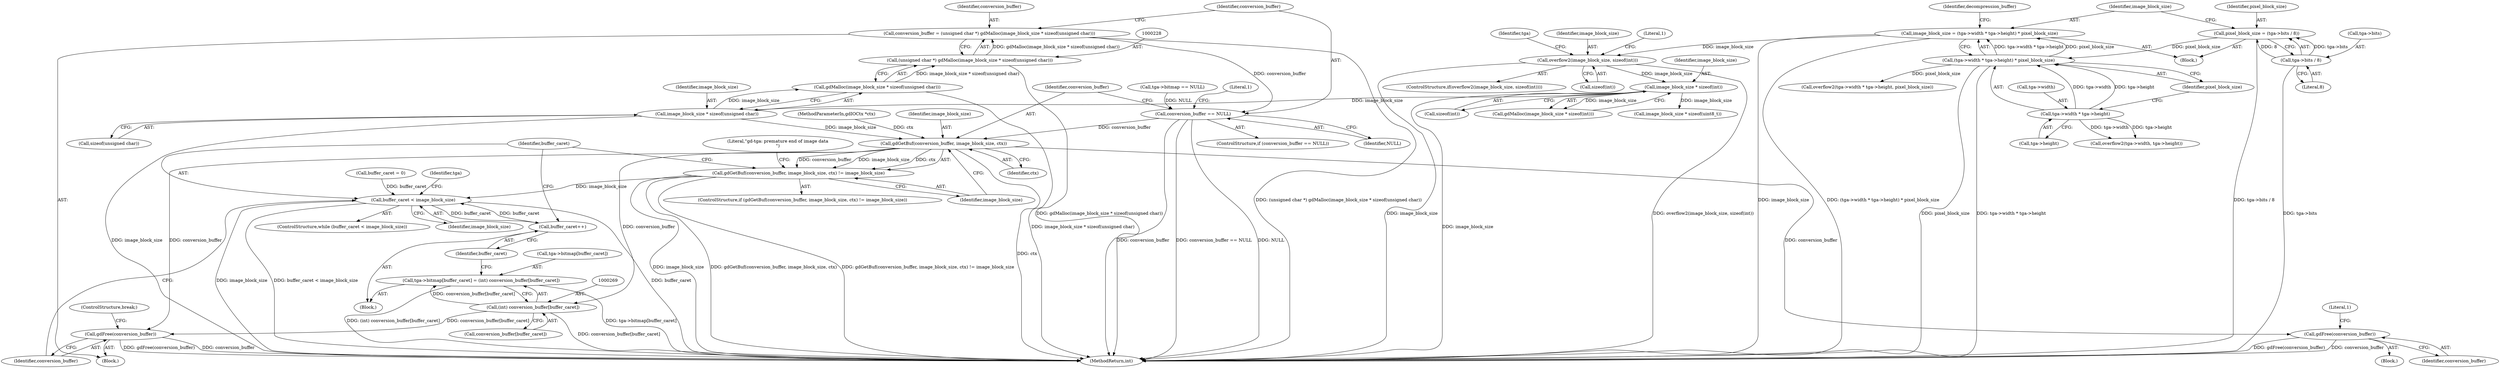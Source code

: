 digraph "0_libgd_01c61f8ab110a77ae64b5ca67c244c728c506f03@integer" {
"1000225" [label="(Call,conversion_buffer = (unsigned char *) gdMalloc(image_block_size * sizeof(unsigned char)))"];
"1000227" [label="(Call,(unsigned char *) gdMalloc(image_block_size * sizeof(unsigned char)))"];
"1000229" [label="(Call,gdMalloc(image_block_size * sizeof(unsigned char)))"];
"1000230" [label="(Call,image_block_size * sizeof(unsigned char))"];
"1000206" [label="(Call,image_block_size * sizeof(int))"];
"1000176" [label="(Call,overflow2(image_block_size, sizeof(int)))"];
"1000117" [label="(Call,image_block_size = (tga->width * tga->height) * pixel_block_size)"];
"1000119" [label="(Call,(tga->width * tga->height) * pixel_block_size)"];
"1000120" [label="(Call,tga->width * tga->height)"];
"1000109" [label="(Call,pixel_block_size = (tga->bits / 8))"];
"1000111" [label="(Call,tga->bits / 8)"];
"1000235" [label="(Call,conversion_buffer == NULL)"];
"1000244" [label="(Call,gdGetBuf(conversion_buffer, image_block_size, ctx))"];
"1000243" [label="(Call,gdGetBuf(conversion_buffer, image_block_size, ctx) != image_block_size)"];
"1000258" [label="(Call,buffer_caret < image_block_size)"];
"1000273" [label="(Call,buffer_caret++)"];
"1000252" [label="(Call,gdFree(conversion_buffer))"];
"1000268" [label="(Call,(int) conversion_buffer[buffer_caret])"];
"1000262" [label="(Call,tga->bitmap[buffer_caret] = (int) conversion_buffer[buffer_caret])"];
"1000275" [label="(Call,gdFree(conversion_buffer))"];
"1000242" [label="(ControlStructure,if (gdGetBuf(conversion_buffer, image_block_size, ctx) != image_block_size))"];
"1000188" [label="(Identifier,tga)"];
"1000175" [label="(ControlStructure,if(overflow2(image_block_size, sizeof(int))))"];
"1000243" [label="(Call,gdGetBuf(conversion_buffer, image_block_size, ctx) != image_block_size)"];
"1000247" [label="(Identifier,ctx)"];
"1000258" [label="(Call,buffer_caret < image_block_size)"];
"1000246" [label="(Identifier,image_block_size)"];
"1000257" [label="(ControlStructure,while (buffer_caret < image_block_size))"];
"1000232" [label="(Call,sizeof(unsigned char))"];
"1000177" [label="(Identifier,image_block_size)"];
"1000273" [label="(Call,buffer_caret++)"];
"1000223" [label="(Block,)"];
"1000130" [label="(Identifier,decompression_buffer)"];
"1000252" [label="(Call,gdFree(conversion_buffer))"];
"1000478" [label="(MethodReturn,int)"];
"1000137" [label="(Call,buffer_caret = 0)"];
"1000249" [label="(Block,)"];
"1000256" [label="(Literal,1)"];
"1000270" [label="(Call,conversion_buffer[buffer_caret])"];
"1000206" [label="(Call,image_block_size * sizeof(int))"];
"1000225" [label="(Call,conversion_buffer = (unsigned char *) gdMalloc(image_block_size * sizeof(unsigned char)))"];
"1000205" [label="(Call,gdMalloc(image_block_size * sizeof(int)))"];
"1000284" [label="(Call,image_block_size * sizeof(uint8_t))"];
"1000117" [label="(Call,image_block_size = (tga->width * tga->height) * pixel_block_size)"];
"1000109" [label="(Call,pixel_block_size = (tga->bits / 8))"];
"1000111" [label="(Call,tga->bits / 8)"];
"1000248" [label="(Identifier,image_block_size)"];
"1000277" [label="(ControlStructure,break;)"];
"1000110" [label="(Identifier,pixel_block_size)"];
"1000251" [label="(Literal,\"gd-tga: premature end of image data\n\")"];
"1000120" [label="(Call,tga->width * tga->height)"];
"1000119" [label="(Call,(tga->width * tga->height) * pixel_block_size)"];
"1000118" [label="(Identifier,image_block_size)"];
"1000230" [label="(Call,image_block_size * sizeof(unsigned char))"];
"1000211" [label="(Call,tga->bitmap == NULL)"];
"1000183" [label="(Literal,1)"];
"1000124" [label="(Call,tga->height)"];
"1000178" [label="(Call,sizeof(int))"];
"1000229" [label="(Call,gdMalloc(image_block_size * sizeof(unsigned char)))"];
"1000237" [label="(Identifier,NULL)"];
"1000245" [label="(Identifier,conversion_buffer)"];
"1000207" [label="(Identifier,image_block_size)"];
"1000107" [label="(Block,)"];
"1000127" [label="(Identifier,pixel_block_size)"];
"1000162" [label="(Call,overflow2(tga->width * tga->height, pixel_block_size))"];
"1000112" [label="(Call,tga->bits)"];
"1000265" [label="(Identifier,tga)"];
"1000235" [label="(Call,conversion_buffer == NULL)"];
"1000275" [label="(Call,gdFree(conversion_buffer))"];
"1000244" [label="(Call,gdGetBuf(conversion_buffer, image_block_size, ctx))"];
"1000241" [label="(Literal,1)"];
"1000253" [label="(Identifier,conversion_buffer)"];
"1000115" [label="(Literal,8)"];
"1000268" [label="(Call,(int) conversion_buffer[buffer_caret])"];
"1000226" [label="(Identifier,conversion_buffer)"];
"1000263" [label="(Call,tga->bitmap[buffer_caret])"];
"1000176" [label="(Call,overflow2(image_block_size, sizeof(int)))"];
"1000274" [label="(Identifier,buffer_caret)"];
"1000260" [label="(Identifier,image_block_size)"];
"1000231" [label="(Identifier,image_block_size)"];
"1000276" [label="(Identifier,conversion_buffer)"];
"1000261" [label="(Block,)"];
"1000234" [label="(ControlStructure,if (conversion_buffer == NULL))"];
"1000150" [label="(Call,overflow2(tga->width, tga->height))"];
"1000105" [label="(MethodParameterIn,gdIOCtx *ctx)"];
"1000259" [label="(Identifier,buffer_caret)"];
"1000208" [label="(Call,sizeof(int))"];
"1000262" [label="(Call,tga->bitmap[buffer_caret] = (int) conversion_buffer[buffer_caret])"];
"1000236" [label="(Identifier,conversion_buffer)"];
"1000121" [label="(Call,tga->width)"];
"1000227" [label="(Call,(unsigned char *) gdMalloc(image_block_size * sizeof(unsigned char)))"];
"1000225" -> "1000223"  [label="AST: "];
"1000225" -> "1000227"  [label="CFG: "];
"1000226" -> "1000225"  [label="AST: "];
"1000227" -> "1000225"  [label="AST: "];
"1000236" -> "1000225"  [label="CFG: "];
"1000225" -> "1000478"  [label="DDG: (unsigned char *) gdMalloc(image_block_size * sizeof(unsigned char))"];
"1000227" -> "1000225"  [label="DDG: gdMalloc(image_block_size * sizeof(unsigned char))"];
"1000225" -> "1000235"  [label="DDG: conversion_buffer"];
"1000227" -> "1000229"  [label="CFG: "];
"1000228" -> "1000227"  [label="AST: "];
"1000229" -> "1000227"  [label="AST: "];
"1000227" -> "1000478"  [label="DDG: gdMalloc(image_block_size * sizeof(unsigned char))"];
"1000229" -> "1000227"  [label="DDG: image_block_size * sizeof(unsigned char)"];
"1000229" -> "1000230"  [label="CFG: "];
"1000230" -> "1000229"  [label="AST: "];
"1000229" -> "1000478"  [label="DDG: image_block_size * sizeof(unsigned char)"];
"1000230" -> "1000229"  [label="DDG: image_block_size"];
"1000230" -> "1000232"  [label="CFG: "];
"1000231" -> "1000230"  [label="AST: "];
"1000232" -> "1000230"  [label="AST: "];
"1000230" -> "1000478"  [label="DDG: image_block_size"];
"1000206" -> "1000230"  [label="DDG: image_block_size"];
"1000230" -> "1000244"  [label="DDG: image_block_size"];
"1000206" -> "1000205"  [label="AST: "];
"1000206" -> "1000208"  [label="CFG: "];
"1000207" -> "1000206"  [label="AST: "];
"1000208" -> "1000206"  [label="AST: "];
"1000205" -> "1000206"  [label="CFG: "];
"1000206" -> "1000478"  [label="DDG: image_block_size"];
"1000206" -> "1000205"  [label="DDG: image_block_size"];
"1000176" -> "1000206"  [label="DDG: image_block_size"];
"1000206" -> "1000284"  [label="DDG: image_block_size"];
"1000176" -> "1000175"  [label="AST: "];
"1000176" -> "1000178"  [label="CFG: "];
"1000177" -> "1000176"  [label="AST: "];
"1000178" -> "1000176"  [label="AST: "];
"1000183" -> "1000176"  [label="CFG: "];
"1000188" -> "1000176"  [label="CFG: "];
"1000176" -> "1000478"  [label="DDG: overflow2(image_block_size, sizeof(int))"];
"1000176" -> "1000478"  [label="DDG: image_block_size"];
"1000117" -> "1000176"  [label="DDG: image_block_size"];
"1000117" -> "1000107"  [label="AST: "];
"1000117" -> "1000119"  [label="CFG: "];
"1000118" -> "1000117"  [label="AST: "];
"1000119" -> "1000117"  [label="AST: "];
"1000130" -> "1000117"  [label="CFG: "];
"1000117" -> "1000478"  [label="DDG: image_block_size"];
"1000117" -> "1000478"  [label="DDG: (tga->width * tga->height) * pixel_block_size"];
"1000119" -> "1000117"  [label="DDG: tga->width * tga->height"];
"1000119" -> "1000117"  [label="DDG: pixel_block_size"];
"1000119" -> "1000127"  [label="CFG: "];
"1000120" -> "1000119"  [label="AST: "];
"1000127" -> "1000119"  [label="AST: "];
"1000119" -> "1000478"  [label="DDG: pixel_block_size"];
"1000119" -> "1000478"  [label="DDG: tga->width * tga->height"];
"1000120" -> "1000119"  [label="DDG: tga->width"];
"1000120" -> "1000119"  [label="DDG: tga->height"];
"1000109" -> "1000119"  [label="DDG: pixel_block_size"];
"1000119" -> "1000162"  [label="DDG: pixel_block_size"];
"1000120" -> "1000124"  [label="CFG: "];
"1000121" -> "1000120"  [label="AST: "];
"1000124" -> "1000120"  [label="AST: "];
"1000127" -> "1000120"  [label="CFG: "];
"1000120" -> "1000150"  [label="DDG: tga->width"];
"1000120" -> "1000150"  [label="DDG: tga->height"];
"1000109" -> "1000107"  [label="AST: "];
"1000109" -> "1000111"  [label="CFG: "];
"1000110" -> "1000109"  [label="AST: "];
"1000111" -> "1000109"  [label="AST: "];
"1000118" -> "1000109"  [label="CFG: "];
"1000109" -> "1000478"  [label="DDG: tga->bits / 8"];
"1000111" -> "1000109"  [label="DDG: tga->bits"];
"1000111" -> "1000109"  [label="DDG: 8"];
"1000111" -> "1000115"  [label="CFG: "];
"1000112" -> "1000111"  [label="AST: "];
"1000115" -> "1000111"  [label="AST: "];
"1000111" -> "1000478"  [label="DDG: tga->bits"];
"1000235" -> "1000234"  [label="AST: "];
"1000235" -> "1000237"  [label="CFG: "];
"1000236" -> "1000235"  [label="AST: "];
"1000237" -> "1000235"  [label="AST: "];
"1000241" -> "1000235"  [label="CFG: "];
"1000245" -> "1000235"  [label="CFG: "];
"1000235" -> "1000478"  [label="DDG: NULL"];
"1000235" -> "1000478"  [label="DDG: conversion_buffer"];
"1000235" -> "1000478"  [label="DDG: conversion_buffer == NULL"];
"1000211" -> "1000235"  [label="DDG: NULL"];
"1000235" -> "1000244"  [label="DDG: conversion_buffer"];
"1000244" -> "1000243"  [label="AST: "];
"1000244" -> "1000247"  [label="CFG: "];
"1000245" -> "1000244"  [label="AST: "];
"1000246" -> "1000244"  [label="AST: "];
"1000247" -> "1000244"  [label="AST: "];
"1000248" -> "1000244"  [label="CFG: "];
"1000244" -> "1000478"  [label="DDG: ctx"];
"1000244" -> "1000243"  [label="DDG: conversion_buffer"];
"1000244" -> "1000243"  [label="DDG: image_block_size"];
"1000244" -> "1000243"  [label="DDG: ctx"];
"1000105" -> "1000244"  [label="DDG: ctx"];
"1000244" -> "1000252"  [label="DDG: conversion_buffer"];
"1000244" -> "1000268"  [label="DDG: conversion_buffer"];
"1000244" -> "1000275"  [label="DDG: conversion_buffer"];
"1000243" -> "1000242"  [label="AST: "];
"1000243" -> "1000248"  [label="CFG: "];
"1000248" -> "1000243"  [label="AST: "];
"1000251" -> "1000243"  [label="CFG: "];
"1000259" -> "1000243"  [label="CFG: "];
"1000243" -> "1000478"  [label="DDG: image_block_size"];
"1000243" -> "1000478"  [label="DDG: gdGetBuf(conversion_buffer, image_block_size, ctx)"];
"1000243" -> "1000478"  [label="DDG: gdGetBuf(conversion_buffer, image_block_size, ctx) != image_block_size"];
"1000243" -> "1000258"  [label="DDG: image_block_size"];
"1000258" -> "1000257"  [label="AST: "];
"1000258" -> "1000260"  [label="CFG: "];
"1000259" -> "1000258"  [label="AST: "];
"1000260" -> "1000258"  [label="AST: "];
"1000265" -> "1000258"  [label="CFG: "];
"1000276" -> "1000258"  [label="CFG: "];
"1000258" -> "1000478"  [label="DDG: buffer_caret"];
"1000258" -> "1000478"  [label="DDG: image_block_size"];
"1000258" -> "1000478"  [label="DDG: buffer_caret < image_block_size"];
"1000273" -> "1000258"  [label="DDG: buffer_caret"];
"1000137" -> "1000258"  [label="DDG: buffer_caret"];
"1000258" -> "1000273"  [label="DDG: buffer_caret"];
"1000273" -> "1000261"  [label="AST: "];
"1000273" -> "1000274"  [label="CFG: "];
"1000274" -> "1000273"  [label="AST: "];
"1000259" -> "1000273"  [label="CFG: "];
"1000252" -> "1000249"  [label="AST: "];
"1000252" -> "1000253"  [label="CFG: "];
"1000253" -> "1000252"  [label="AST: "];
"1000256" -> "1000252"  [label="CFG: "];
"1000252" -> "1000478"  [label="DDG: conversion_buffer"];
"1000252" -> "1000478"  [label="DDG: gdFree(conversion_buffer)"];
"1000268" -> "1000262"  [label="AST: "];
"1000268" -> "1000270"  [label="CFG: "];
"1000269" -> "1000268"  [label="AST: "];
"1000270" -> "1000268"  [label="AST: "];
"1000262" -> "1000268"  [label="CFG: "];
"1000268" -> "1000478"  [label="DDG: conversion_buffer[buffer_caret]"];
"1000268" -> "1000262"  [label="DDG: conversion_buffer[buffer_caret]"];
"1000268" -> "1000275"  [label="DDG: conversion_buffer[buffer_caret]"];
"1000262" -> "1000261"  [label="AST: "];
"1000263" -> "1000262"  [label="AST: "];
"1000274" -> "1000262"  [label="CFG: "];
"1000262" -> "1000478"  [label="DDG: (int) conversion_buffer[buffer_caret]"];
"1000262" -> "1000478"  [label="DDG: tga->bitmap[buffer_caret]"];
"1000275" -> "1000223"  [label="AST: "];
"1000275" -> "1000276"  [label="CFG: "];
"1000276" -> "1000275"  [label="AST: "];
"1000277" -> "1000275"  [label="CFG: "];
"1000275" -> "1000478"  [label="DDG: gdFree(conversion_buffer)"];
"1000275" -> "1000478"  [label="DDG: conversion_buffer"];
}
